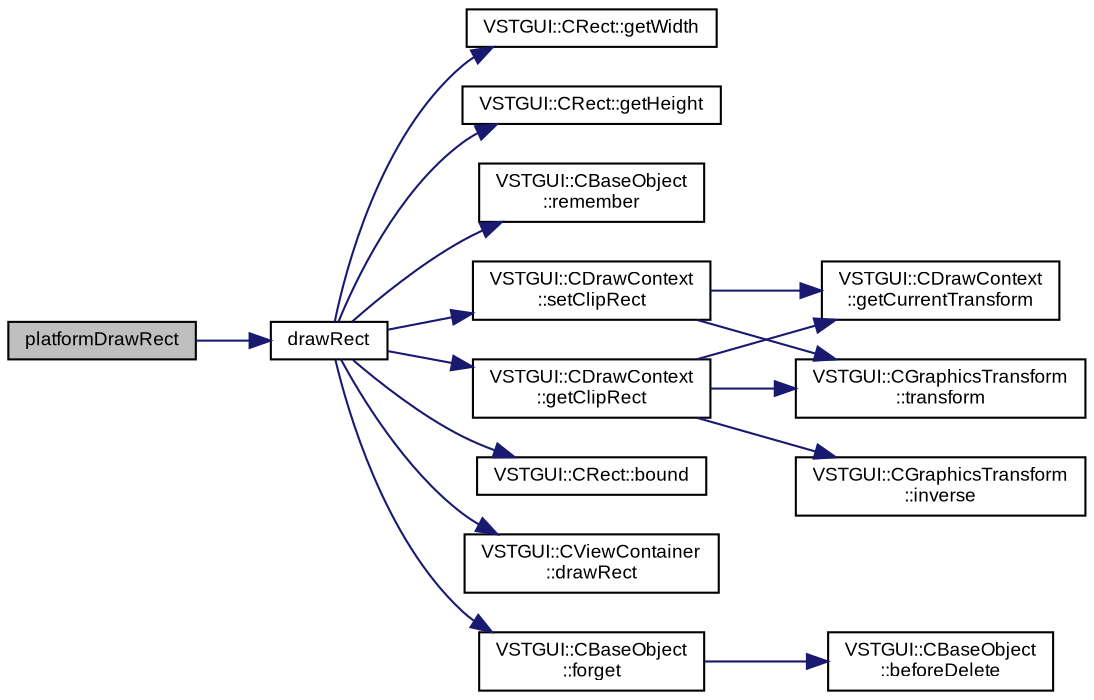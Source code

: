 digraph "platformDrawRect"
{
  bgcolor="transparent";
  edge [fontname="Arial",fontsize="9",labelfontname="Arial",labelfontsize="9"];
  node [fontname="Arial",fontsize="9",shape=record];
  rankdir="LR";
  Node1 [label="platformDrawRect",height=0.2,width=0.4,color="black", fillcolor="grey75", style="filled" fontcolor="black"];
  Node1 -> Node2 [color="midnightblue",fontsize="9",style="solid",fontname="Arial"];
  Node2 [label="drawRect",height=0.2,width=0.4,color="black",URL="$class_v_s_t_g_u_i_1_1_c_frame.html#a530199c9ce307c3c7aa37e8f7acd75fb",tooltip="called if the view should draw itself "];
  Node2 -> Node3 [color="midnightblue",fontsize="9",style="solid",fontname="Arial"];
  Node3 [label="VSTGUI::CRect::getWidth",height=0.2,width=0.4,color="black",URL="$struct_v_s_t_g_u_i_1_1_c_rect.html#a8b4fe88292b8e95807a9b07a26cd1cb1"];
  Node2 -> Node4 [color="midnightblue",fontsize="9",style="solid",fontname="Arial"];
  Node4 [label="VSTGUI::CRect::getHeight",height=0.2,width=0.4,color="black",URL="$struct_v_s_t_g_u_i_1_1_c_rect.html#a1f4be3a475a8fb7d8defa4621c01558d"];
  Node2 -> Node5 [color="midnightblue",fontsize="9",style="solid",fontname="Arial"];
  Node5 [label="VSTGUI::CBaseObject\l::remember",height=0.2,width=0.4,color="black",URL="$class_v_s_t_g_u_i_1_1_c_base_object.html#ada0719d1daaca4af1795018001769311",tooltip="increase refcount "];
  Node2 -> Node6 [color="midnightblue",fontsize="9",style="solid",fontname="Arial"];
  Node6 [label="VSTGUI::CDrawContext\l::getClipRect",height=0.2,width=0.4,color="black",URL="$class_v_s_t_g_u_i_1_1_c_draw_context.html#a42623d0fc45883e1a9ac3fe21272a49e",tooltip="get the current clip "];
  Node6 -> Node7 [color="midnightblue",fontsize="9",style="solid",fontname="Arial"];
  Node7 [label="VSTGUI::CDrawContext\l::getCurrentTransform",height=0.2,width=0.4,color="black",URL="$class_v_s_t_g_u_i_1_1_c_draw_context.html#af2f8fb0ef26ea37214d7d0dbbbbacfd2"];
  Node6 -> Node8 [color="midnightblue",fontsize="9",style="solid",fontname="Arial"];
  Node8 [label="VSTGUI::CGraphicsTransform\l::inverse",height=0.2,width=0.4,color="black",URL="$struct_v_s_t_g_u_i_1_1_c_graphics_transform.html#ae0b83e1a553219ac2e5a9c0e9ee42e72"];
  Node6 -> Node9 [color="midnightblue",fontsize="9",style="solid",fontname="Arial"];
  Node9 [label="VSTGUI::CGraphicsTransform\l::transform",height=0.2,width=0.4,color="black",URL="$struct_v_s_t_g_u_i_1_1_c_graphics_transform.html#af5b80ac47e3d74fe4cf0ca4d75f2e6c3"];
  Node2 -> Node10 [color="midnightblue",fontsize="9",style="solid",fontname="Arial"];
  Node10 [label="VSTGUI::CRect::bound",height=0.2,width=0.4,color="black",URL="$struct_v_s_t_g_u_i_1_1_c_rect.html#ad560ae1abaefe509ecd31935c57ced6b"];
  Node2 -> Node11 [color="midnightblue",fontsize="9",style="solid",fontname="Arial"];
  Node11 [label="VSTGUI::CDrawContext\l::setClipRect",height=0.2,width=0.4,color="black",URL="$class_v_s_t_g_u_i_1_1_c_draw_context.html#a3eb686895016175b3aa34feff499eb7c",tooltip="set the current clip "];
  Node11 -> Node7 [color="midnightblue",fontsize="9",style="solid",fontname="Arial"];
  Node11 -> Node9 [color="midnightblue",fontsize="9",style="solid",fontname="Arial"];
  Node2 -> Node12 [color="midnightblue",fontsize="9",style="solid",fontname="Arial"];
  Node12 [label="VSTGUI::CViewContainer\l::drawRect",height=0.2,width=0.4,color="black",URL="$class_v_s_t_g_u_i_1_1_c_view_container.html#a99dd83697de62a7f21167d886a94414f",tooltip="called if the view should draw itself "];
  Node2 -> Node13 [color="midnightblue",fontsize="9",style="solid",fontname="Arial"];
  Node13 [label="VSTGUI::CBaseObject\l::forget",height=0.2,width=0.4,color="black",URL="$class_v_s_t_g_u_i_1_1_c_base_object.html#ad63e28fbe95a3458c97c60bfacd47ab8",tooltip="decrease refcount and delete object if refcount == 0 "];
  Node13 -> Node14 [color="midnightblue",fontsize="9",style="solid",fontname="Arial"];
  Node14 [label="VSTGUI::CBaseObject\l::beforeDelete",height=0.2,width=0.4,color="black",URL="$class_v_s_t_g_u_i_1_1_c_base_object.html#a7109cc8e58c631f14b338c5e60633d7b"];
}
